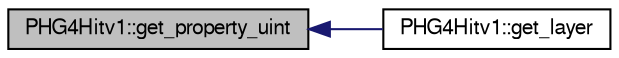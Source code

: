 digraph "PHG4Hitv1::get_property_uint"
{
  bgcolor="transparent";
  edge [fontname="FreeSans",fontsize="10",labelfontname="FreeSans",labelfontsize="10"];
  node [fontname="FreeSans",fontsize="10",shape=record];
  rankdir="LR";
  Node1 [label="PHG4Hitv1::get_property_uint",height=0.2,width=0.4,color="black", fillcolor="grey75", style="filled" fontcolor="black"];
  Node1 -> Node2 [dir="back",color="midnightblue",fontsize="10",style="solid",fontname="FreeSans"];
  Node2 [label="PHG4Hitv1::get_layer",height=0.2,width=0.4,color="black",URL="$d9/d35/classPHG4Hitv1.html#a4afe4e2ce3c5937a7c6c40f53274943a"];
}
